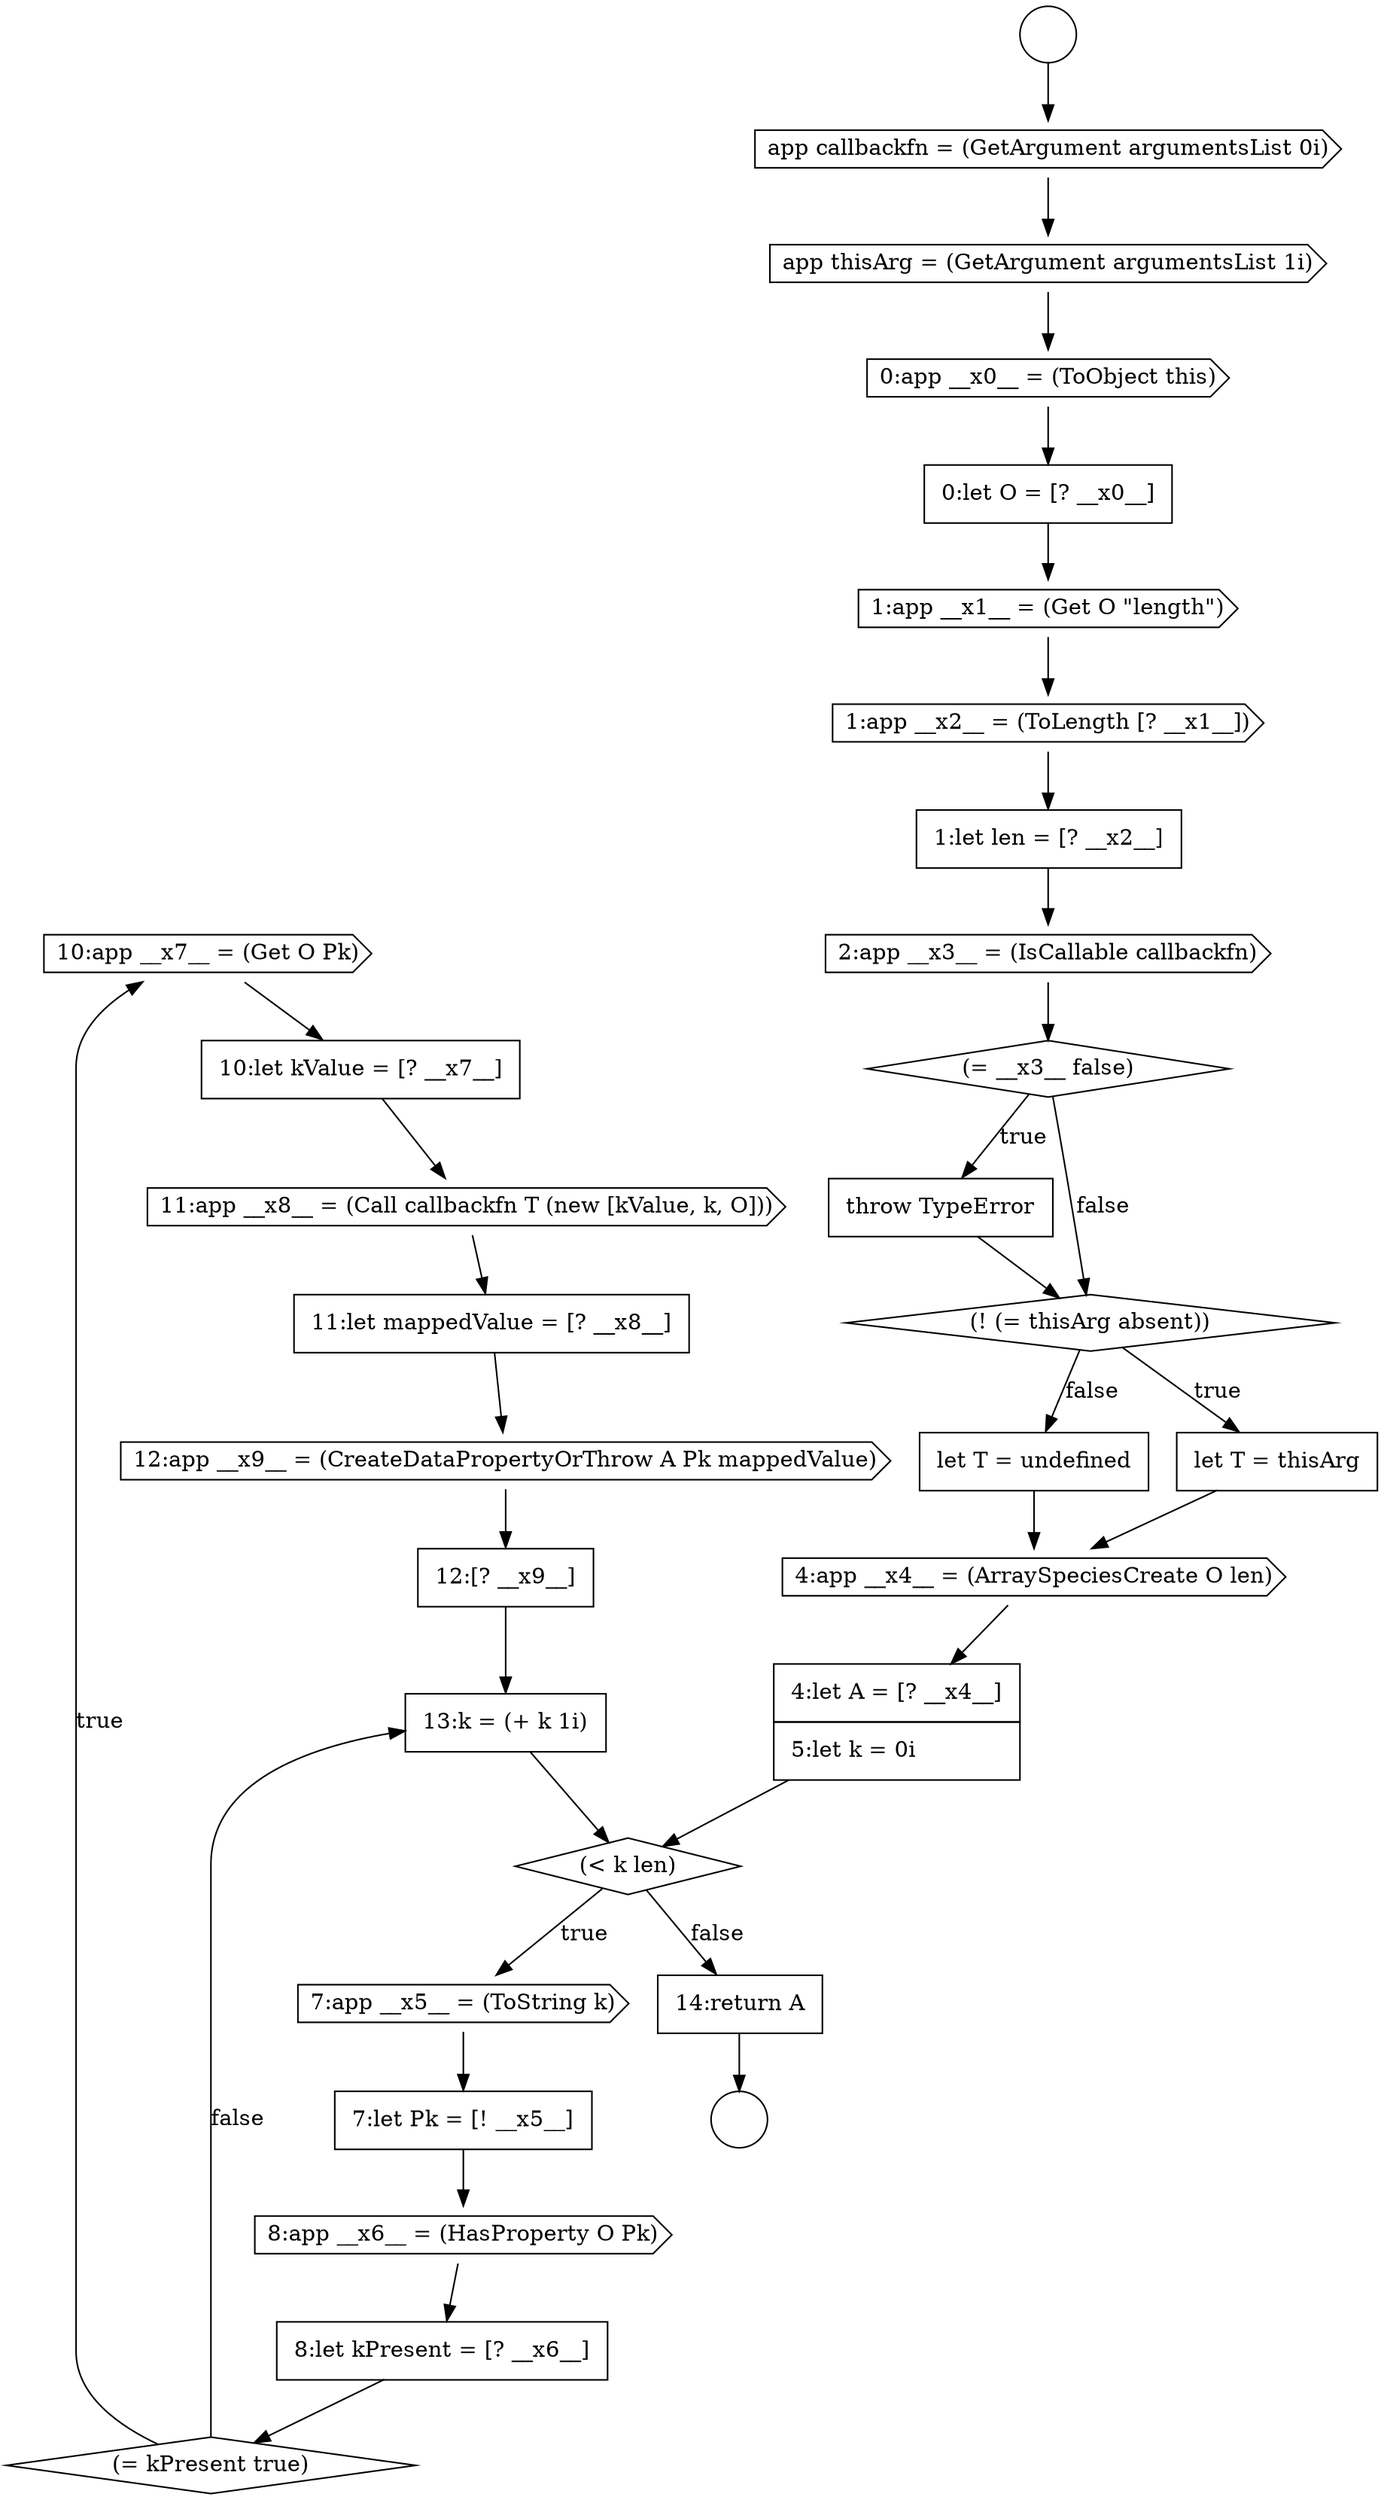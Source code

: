 digraph {
  node14977 [shape=cds, label=<<font color="black">10:app __x7__ = (Get O Pk)</font>> color="black" fillcolor="white" style=filled]
  node14976 [shape=diamond, label=<<font color="black">(= kPresent true)</font>> color="black" fillcolor="white" style=filled]
  node14968 [shape=none, margin=0, label=<<font color="black">
    <table border="0" cellborder="1" cellspacing="0" cellpadding="10">
      <tr><td align="left">let T = undefined</td></tr>
    </table>
  </font>> color="black" fillcolor="white" style=filled]
  node14981 [shape=cds, label=<<font color="black">12:app __x9__ = (CreateDataPropertyOrThrow A Pk mappedValue)</font>> color="black" fillcolor="white" style=filled]
  node14975 [shape=none, margin=0, label=<<font color="black">
    <table border="0" cellborder="1" cellspacing="0" cellpadding="10">
      <tr><td align="left">8:let kPresent = [? __x6__]</td></tr>
    </table>
  </font>> color="black" fillcolor="white" style=filled]
  node14965 [shape=none, margin=0, label=<<font color="black">
    <table border="0" cellborder="1" cellspacing="0" cellpadding="10">
      <tr><td align="left">throw TypeError</td></tr>
    </table>
  </font>> color="black" fillcolor="white" style=filled]
  node14961 [shape=cds, label=<<font color="black">1:app __x2__ = (ToLength [? __x1__])</font>> color="black" fillcolor="white" style=filled]
  node14982 [shape=none, margin=0, label=<<font color="black">
    <table border="0" cellborder="1" cellspacing="0" cellpadding="10">
      <tr><td align="left">12:[? __x9__]</td></tr>
    </table>
  </font>> color="black" fillcolor="white" style=filled]
  node14957 [shape=cds, label=<<font color="black">app thisArg = (GetArgument argumentsList 1i)</font>> color="black" fillcolor="white" style=filled]
  node14979 [shape=cds, label=<<font color="black">11:app __x8__ = (Call callbackfn T (new [kValue, k, O]))</font>> color="black" fillcolor="white" style=filled]
  node14972 [shape=cds, label=<<font color="black">7:app __x5__ = (ToString k)</font>> color="black" fillcolor="white" style=filled]
  node14962 [shape=none, margin=0, label=<<font color="black">
    <table border="0" cellborder="1" cellspacing="0" cellpadding="10">
      <tr><td align="left">1:let len = [? __x2__]</td></tr>
    </table>
  </font>> color="black" fillcolor="white" style=filled]
  node14980 [shape=none, margin=0, label=<<font color="black">
    <table border="0" cellborder="1" cellspacing="0" cellpadding="10">
      <tr><td align="left">11:let mappedValue = [? __x8__]</td></tr>
    </table>
  </font>> color="black" fillcolor="white" style=filled]
  node14984 [shape=none, margin=0, label=<<font color="black">
    <table border="0" cellborder="1" cellspacing="0" cellpadding="10">
      <tr><td align="left">14:return A</td></tr>
    </table>
  </font>> color="black" fillcolor="white" style=filled]
  node14967 [shape=none, margin=0, label=<<font color="black">
    <table border="0" cellborder="1" cellspacing="0" cellpadding="10">
      <tr><td align="left">let T = thisArg</td></tr>
    </table>
  </font>> color="black" fillcolor="white" style=filled]
  node14956 [shape=cds, label=<<font color="black">app callbackfn = (GetArgument argumentsList 0i)</font>> color="black" fillcolor="white" style=filled]
  node14959 [shape=none, margin=0, label=<<font color="black">
    <table border="0" cellborder="1" cellspacing="0" cellpadding="10">
      <tr><td align="left">0:let O = [? __x0__]</td></tr>
    </table>
  </font>> color="black" fillcolor="white" style=filled]
  node14964 [shape=diamond, label=<<font color="black">(= __x3__ false)</font>> color="black" fillcolor="white" style=filled]
  node14954 [shape=circle label=" " color="black" fillcolor="white" style=filled]
  node14969 [shape=cds, label=<<font color="black">4:app __x4__ = (ArraySpeciesCreate O len)</font>> color="black" fillcolor="white" style=filled]
  node14958 [shape=cds, label=<<font color="black">0:app __x0__ = (ToObject this)</font>> color="black" fillcolor="white" style=filled]
  node14978 [shape=none, margin=0, label=<<font color="black">
    <table border="0" cellborder="1" cellspacing="0" cellpadding="10">
      <tr><td align="left">10:let kValue = [? __x7__]</td></tr>
    </table>
  </font>> color="black" fillcolor="white" style=filled]
  node14973 [shape=none, margin=0, label=<<font color="black">
    <table border="0" cellborder="1" cellspacing="0" cellpadding="10">
      <tr><td align="left">7:let Pk = [! __x5__]</td></tr>
    </table>
  </font>> color="black" fillcolor="white" style=filled]
  node14974 [shape=cds, label=<<font color="black">8:app __x6__ = (HasProperty O Pk)</font>> color="black" fillcolor="white" style=filled]
  node14971 [shape=diamond, label=<<font color="black">(&lt; k len)</font>> color="black" fillcolor="white" style=filled]
  node14983 [shape=none, margin=0, label=<<font color="black">
    <table border="0" cellborder="1" cellspacing="0" cellpadding="10">
      <tr><td align="left">13:k = (+ k 1i)</td></tr>
    </table>
  </font>> color="black" fillcolor="white" style=filled]
  node14966 [shape=diamond, label=<<font color="black">(! (= thisArg absent))</font>> color="black" fillcolor="white" style=filled]
  node14960 [shape=cds, label=<<font color="black">1:app __x1__ = (Get O &quot;length&quot;)</font>> color="black" fillcolor="white" style=filled]
  node14955 [shape=circle label=" " color="black" fillcolor="white" style=filled]
  node14970 [shape=none, margin=0, label=<<font color="black">
    <table border="0" cellborder="1" cellspacing="0" cellpadding="10">
      <tr><td align="left">4:let A = [? __x4__]</td></tr>
      <tr><td align="left">5:let k = 0i</td></tr>
    </table>
  </font>> color="black" fillcolor="white" style=filled]
  node14963 [shape=cds, label=<<font color="black">2:app __x3__ = (IsCallable callbackfn)</font>> color="black" fillcolor="white" style=filled]
  node14970 -> node14971 [ color="black"]
  node14979 -> node14980 [ color="black"]
  node14980 -> node14981 [ color="black"]
  node14965 -> node14966 [ color="black"]
  node14962 -> node14963 [ color="black"]
  node14961 -> node14962 [ color="black"]
  node14971 -> node14972 [label=<<font color="black">true</font>> color="black"]
  node14971 -> node14984 [label=<<font color="black">false</font>> color="black"]
  node14981 -> node14982 [ color="black"]
  node14963 -> node14964 [ color="black"]
  node14957 -> node14958 [ color="black"]
  node14974 -> node14975 [ color="black"]
  node14982 -> node14983 [ color="black"]
  node14958 -> node14959 [ color="black"]
  node14956 -> node14957 [ color="black"]
  node14984 -> node14955 [ color="black"]
  node14959 -> node14960 [ color="black"]
  node14964 -> node14965 [label=<<font color="black">true</font>> color="black"]
  node14964 -> node14966 [label=<<font color="black">false</font>> color="black"]
  node14977 -> node14978 [ color="black"]
  node14960 -> node14961 [ color="black"]
  node14969 -> node14970 [ color="black"]
  node14972 -> node14973 [ color="black"]
  node14968 -> node14969 [ color="black"]
  node14973 -> node14974 [ color="black"]
  node14983 -> node14971 [ color="black"]
  node14954 -> node14956 [ color="black"]
  node14966 -> node14967 [label=<<font color="black">true</font>> color="black"]
  node14966 -> node14968 [label=<<font color="black">false</font>> color="black"]
  node14978 -> node14979 [ color="black"]
  node14976 -> node14977 [label=<<font color="black">true</font>> color="black"]
  node14976 -> node14983 [label=<<font color="black">false</font>> color="black"]
  node14975 -> node14976 [ color="black"]
  node14967 -> node14969 [ color="black"]
}
